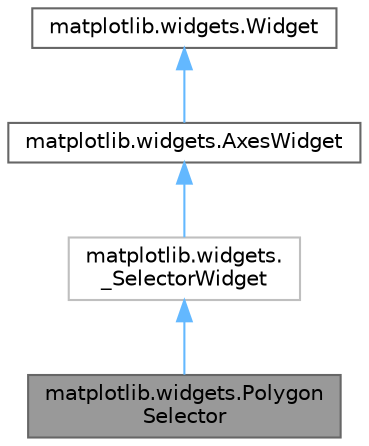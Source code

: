 digraph "matplotlib.widgets.PolygonSelector"
{
 // LATEX_PDF_SIZE
  bgcolor="transparent";
  edge [fontname=Helvetica,fontsize=10,labelfontname=Helvetica,labelfontsize=10];
  node [fontname=Helvetica,fontsize=10,shape=box,height=0.2,width=0.4];
  Node1 [id="Node000001",label="matplotlib.widgets.Polygon\lSelector",height=0.2,width=0.4,color="gray40", fillcolor="grey60", style="filled", fontcolor="black",tooltip=" "];
  Node2 -> Node1 [id="edge4_Node000001_Node000002",dir="back",color="steelblue1",style="solid",tooltip=" "];
  Node2 [id="Node000002",label="matplotlib.widgets.\l_SelectorWidget",height=0.2,width=0.4,color="grey75", fillcolor="white", style="filled",URL="$d9/ddd/classmatplotlib_1_1widgets_1_1__SelectorWidget.html",tooltip=" "];
  Node3 -> Node2 [id="edge5_Node000002_Node000003",dir="back",color="steelblue1",style="solid",tooltip=" "];
  Node3 [id="Node000003",label="matplotlib.widgets.AxesWidget",height=0.2,width=0.4,color="gray40", fillcolor="white", style="filled",URL="$d9/d5f/classmatplotlib_1_1widgets_1_1AxesWidget.html",tooltip=" "];
  Node4 -> Node3 [id="edge6_Node000003_Node000004",dir="back",color="steelblue1",style="solid",tooltip=" "];
  Node4 [id="Node000004",label="matplotlib.widgets.Widget",height=0.2,width=0.4,color="gray40", fillcolor="white", style="filled",URL="$dc/d59/classmatplotlib_1_1widgets_1_1Widget.html",tooltip=" "];
}
